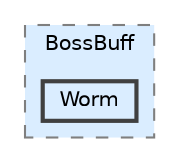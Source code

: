 digraph "Q:/IdleWave/Projet/Assets/Scripts/RogueGenesia/Survival/Buff/BossBuff/Worm"
{
 // LATEX_PDF_SIZE
  bgcolor="transparent";
  edge [fontname=Helvetica,fontsize=10,labelfontname=Helvetica,labelfontsize=10];
  node [fontname=Helvetica,fontsize=10,shape=box,height=0.2,width=0.4];
  compound=true
  subgraph clusterdir_aa640e35ea870c01b882cd36cf84f810 {
    graph [ bgcolor="#daedff", pencolor="grey50", label="BossBuff", fontname=Helvetica,fontsize=10 style="filled,dashed", URL="dir_aa640e35ea870c01b882cd36cf84f810.html",tooltip=""]
  dir_62f5ac071685ac463d5e9a2cff86d244 [label="Worm", fillcolor="#daedff", color="grey25", style="filled,bold", URL="dir_62f5ac071685ac463d5e9a2cff86d244.html",tooltip=""];
  }
}
